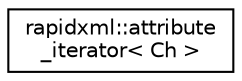 digraph "Graphical Class Hierarchy"
{
  edge [fontname="Helvetica",fontsize="10",labelfontname="Helvetica",labelfontsize="10"];
  node [fontname="Helvetica",fontsize="10",shape=record];
  rankdir="LR";
  Node1 [label="rapidxml::attribute\l_iterator\< Ch \>",height=0.2,width=0.4,color="black", fillcolor="white", style="filled",URL="$classrapidxml_1_1attribute__iterator.html",tooltip="Iterator of child attributes of xml_node. "];
}
